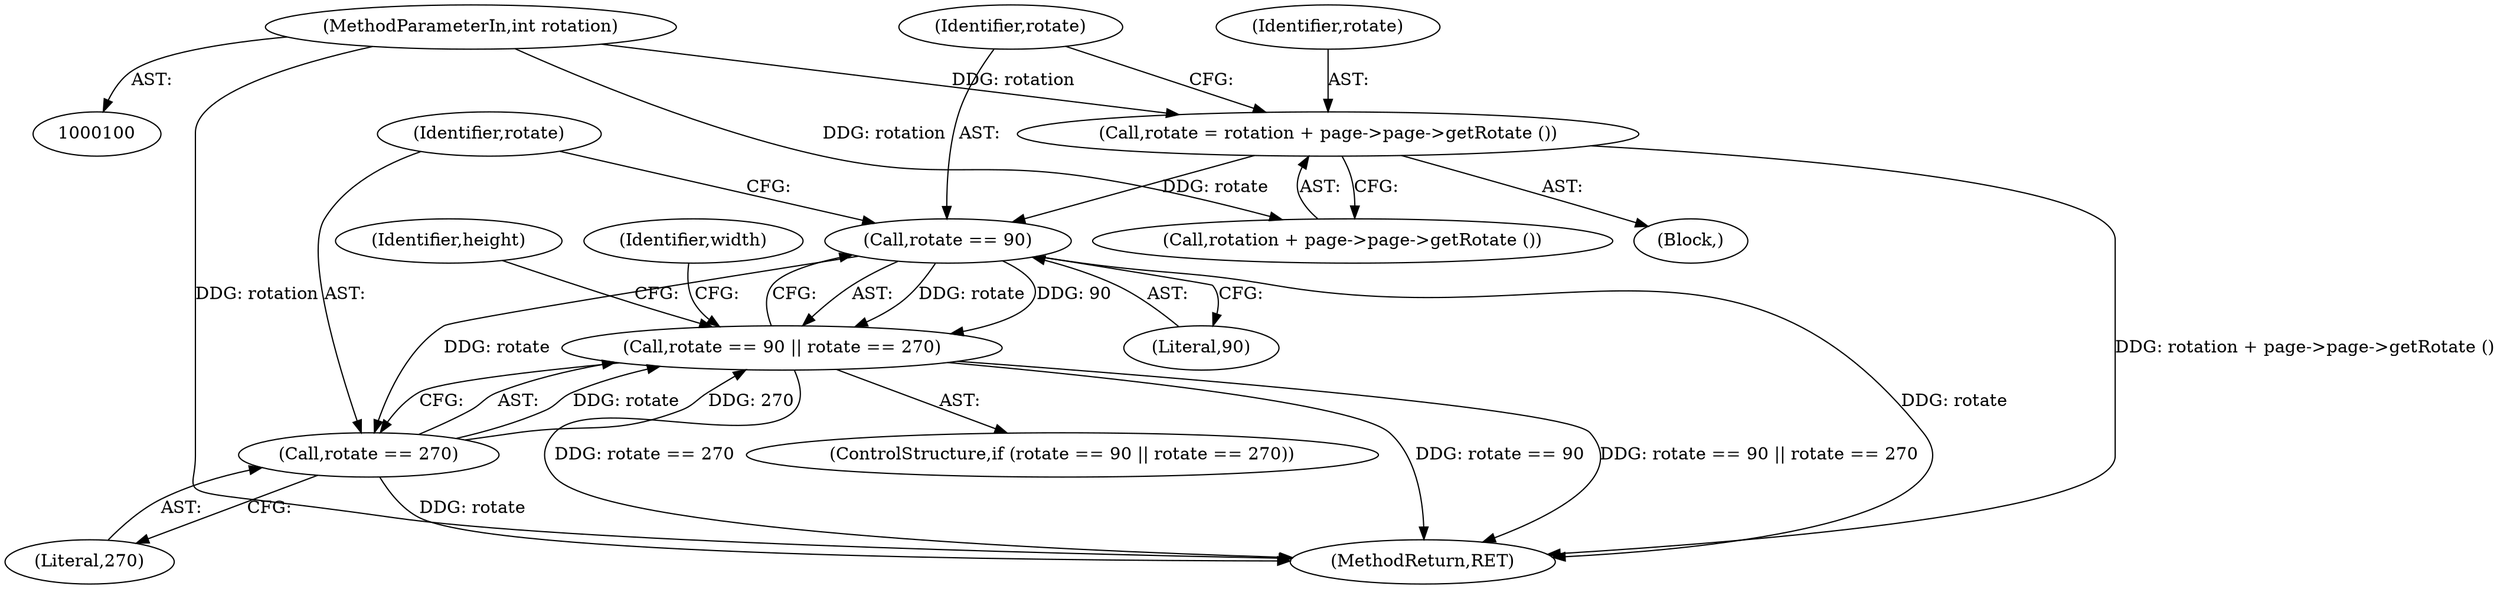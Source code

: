digraph "0_poppler_9cf2325fb22f812b31858e519411f57747d39bd8@integer" {
"1000116" [label="(Call,rotate = rotation + page->page->getRotate ())"];
"1000103" [label="(MethodParameterIn,int rotation)"];
"1000123" [label="(Call,rotate == 90)"];
"1000122" [label="(Call,rotate == 90 || rotate == 270)"];
"1000126" [label="(Call,rotate == 270)"];
"1000131" [label="(Identifier,height)"];
"1000222" [label="(MethodReturn,RET)"];
"1000139" [label="(Identifier,width)"];
"1000121" [label="(ControlStructure,if (rotate == 90 || rotate == 270))"];
"1000116" [label="(Call,rotate = rotation + page->page->getRotate ())"];
"1000103" [label="(MethodParameterIn,int rotation)"];
"1000122" [label="(Call,rotate == 90 || rotate == 270)"];
"1000126" [label="(Call,rotate == 270)"];
"1000128" [label="(Literal,270)"];
"1000127" [label="(Identifier,rotate)"];
"1000118" [label="(Call,rotation + page->page->getRotate ())"];
"1000123" [label="(Call,rotate == 90)"];
"1000125" [label="(Literal,90)"];
"1000117" [label="(Identifier,rotate)"];
"1000106" [label="(Block,)"];
"1000124" [label="(Identifier,rotate)"];
"1000116" -> "1000106"  [label="AST: "];
"1000116" -> "1000118"  [label="CFG: "];
"1000117" -> "1000116"  [label="AST: "];
"1000118" -> "1000116"  [label="AST: "];
"1000124" -> "1000116"  [label="CFG: "];
"1000116" -> "1000222"  [label="DDG: rotation + page->page->getRotate ()"];
"1000103" -> "1000116"  [label="DDG: rotation"];
"1000116" -> "1000123"  [label="DDG: rotate"];
"1000103" -> "1000100"  [label="AST: "];
"1000103" -> "1000222"  [label="DDG: rotation"];
"1000103" -> "1000118"  [label="DDG: rotation"];
"1000123" -> "1000122"  [label="AST: "];
"1000123" -> "1000125"  [label="CFG: "];
"1000124" -> "1000123"  [label="AST: "];
"1000125" -> "1000123"  [label="AST: "];
"1000127" -> "1000123"  [label="CFG: "];
"1000122" -> "1000123"  [label="CFG: "];
"1000123" -> "1000222"  [label="DDG: rotate"];
"1000123" -> "1000122"  [label="DDG: rotate"];
"1000123" -> "1000122"  [label="DDG: 90"];
"1000123" -> "1000126"  [label="DDG: rotate"];
"1000122" -> "1000121"  [label="AST: "];
"1000122" -> "1000126"  [label="CFG: "];
"1000126" -> "1000122"  [label="AST: "];
"1000131" -> "1000122"  [label="CFG: "];
"1000139" -> "1000122"  [label="CFG: "];
"1000122" -> "1000222"  [label="DDG: rotate == 270"];
"1000122" -> "1000222"  [label="DDG: rotate == 90"];
"1000122" -> "1000222"  [label="DDG: rotate == 90 || rotate == 270"];
"1000126" -> "1000122"  [label="DDG: rotate"];
"1000126" -> "1000122"  [label="DDG: 270"];
"1000126" -> "1000128"  [label="CFG: "];
"1000127" -> "1000126"  [label="AST: "];
"1000128" -> "1000126"  [label="AST: "];
"1000126" -> "1000222"  [label="DDG: rotate"];
}
